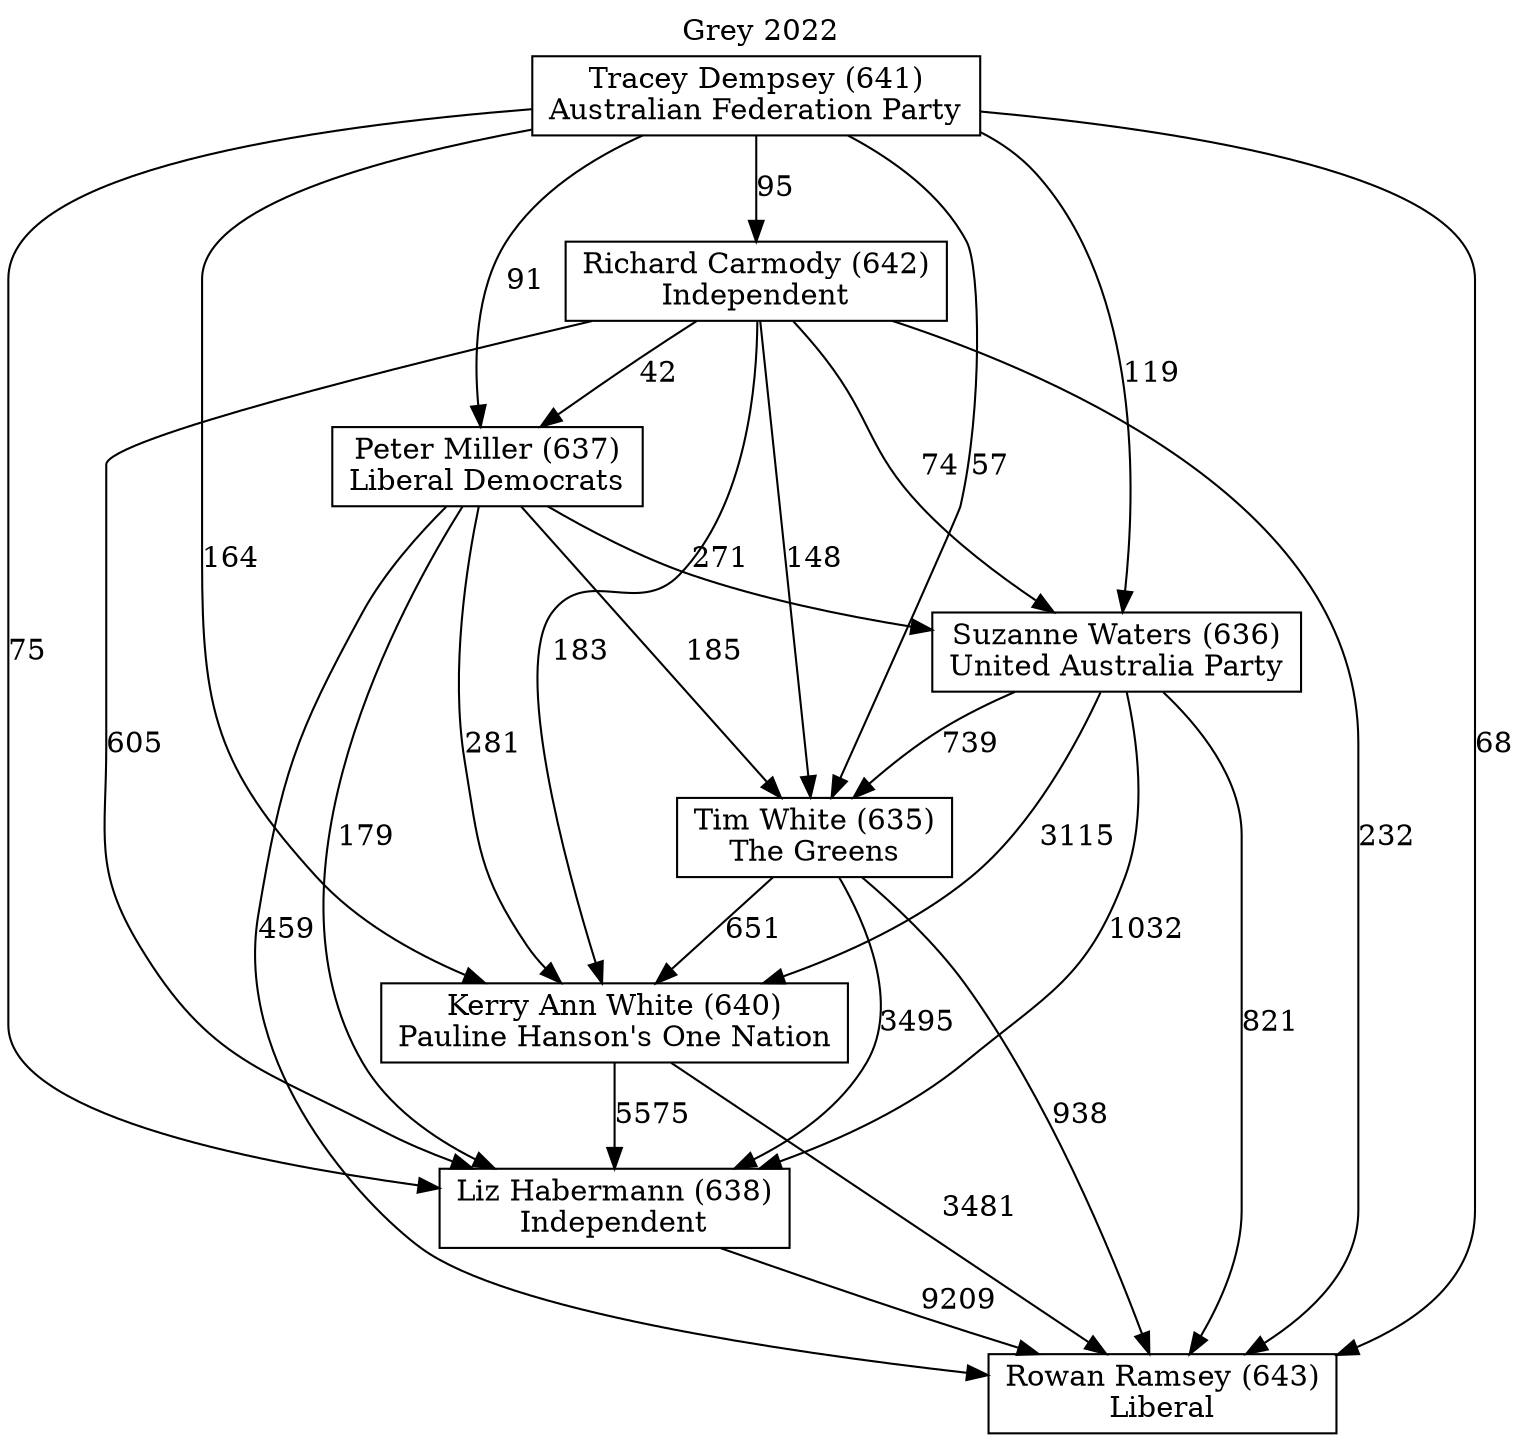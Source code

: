// House preference flow
digraph "Rowan Ramsey (643)_Grey_2022" {
	graph [label="Grey 2022" labelloc=t mclimit=10]
	node [shape=box]
	"Kerry Ann White (640)" [label="Kerry Ann White (640)
Pauline Hanson's One Nation"]
	"Peter Miller (637)" [label="Peter Miller (637)
Liberal Democrats"]
	"Rowan Ramsey (643)" [label="Rowan Ramsey (643)
Liberal"]
	"Tim White (635)" [label="Tim White (635)
The Greens"]
	"Tracey Dempsey (641)" [label="Tracey Dempsey (641)
Australian Federation Party"]
	"Suzanne Waters (636)" [label="Suzanne Waters (636)
United Australia Party"]
	"Richard Carmody (642)" [label="Richard Carmody (642)
Independent"]
	"Liz Habermann (638)" [label="Liz Habermann (638)
Independent"]
	"Tim White (635)" -> "Rowan Ramsey (643)" [label=938]
	"Tracey Dempsey (641)" -> "Liz Habermann (638)" [label=75]
	"Richard Carmody (642)" -> "Tim White (635)" [label=148]
	"Tim White (635)" -> "Kerry Ann White (640)" [label=651]
	"Tracey Dempsey (641)" -> "Kerry Ann White (640)" [label=164]
	"Peter Miller (637)" -> "Liz Habermann (638)" [label=179]
	"Richard Carmody (642)" -> "Liz Habermann (638)" [label=605]
	"Richard Carmody (642)" -> "Rowan Ramsey (643)" [label=232]
	"Liz Habermann (638)" -> "Rowan Ramsey (643)" [label=9209]
	"Peter Miller (637)" -> "Suzanne Waters (636)" [label=271]
	"Richard Carmody (642)" -> "Kerry Ann White (640)" [label=183]
	"Peter Miller (637)" -> "Rowan Ramsey (643)" [label=459]
	"Tim White (635)" -> "Liz Habermann (638)" [label=3495]
	"Tracey Dempsey (641)" -> "Rowan Ramsey (643)" [label=68]
	"Peter Miller (637)" -> "Tim White (635)" [label=185]
	"Peter Miller (637)" -> "Kerry Ann White (640)" [label=281]
	"Suzanne Waters (636)" -> "Rowan Ramsey (643)" [label=821]
	"Kerry Ann White (640)" -> "Rowan Ramsey (643)" [label=3481]
	"Richard Carmody (642)" -> "Suzanne Waters (636)" [label=74]
	"Tracey Dempsey (641)" -> "Tim White (635)" [label=57]
	"Tracey Dempsey (641)" -> "Peter Miller (637)" [label=91]
	"Suzanne Waters (636)" -> "Liz Habermann (638)" [label=1032]
	"Suzanne Waters (636)" -> "Tim White (635)" [label=739]
	"Kerry Ann White (640)" -> "Liz Habermann (638)" [label=5575]
	"Richard Carmody (642)" -> "Peter Miller (637)" [label=42]
	"Tracey Dempsey (641)" -> "Richard Carmody (642)" [label=95]
	"Suzanne Waters (636)" -> "Kerry Ann White (640)" [label=3115]
	"Tracey Dempsey (641)" -> "Suzanne Waters (636)" [label=119]
}
